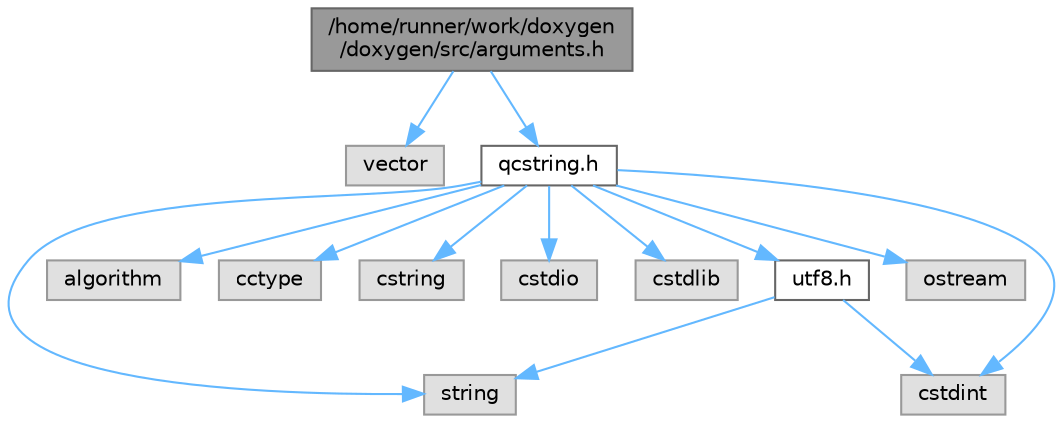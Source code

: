 digraph "/home/runner/work/doxygen/doxygen/src/arguments.h"
{
 // INTERACTIVE_SVG=YES
 // LATEX_PDF_SIZE
  bgcolor="transparent";
  edge [fontname=Helvetica,fontsize=10,labelfontname=Helvetica,labelfontsize=10];
  node [fontname=Helvetica,fontsize=10,shape=box,height=0.2,width=0.4];
  Node1 [id="Node000001",label="/home/runner/work/doxygen\l/doxygen/src/arguments.h",height=0.2,width=0.4,color="gray40", fillcolor="grey60", style="filled", fontcolor="black"];
  Node1 -> Node2 [id="edge1_Node000001_Node000002",color="steelblue1",style="solid"];
  Node2 [id="Node000002",label="vector",height=0.2,width=0.4,color="grey60", fillcolor="#E0E0E0", style="filled"];
  Node1 -> Node3 [id="edge2_Node000001_Node000003",color="steelblue1",style="solid"];
  Node3 [id="Node000003",label="qcstring.h",height=0.2,width=0.4,color="grey40", fillcolor="white", style="filled",URL="$d7/d5c/qcstring_8h.html",tooltip=" "];
  Node3 -> Node4 [id="edge3_Node000003_Node000004",color="steelblue1",style="solid"];
  Node4 [id="Node000004",label="string",height=0.2,width=0.4,color="grey60", fillcolor="#E0E0E0", style="filled"];
  Node3 -> Node5 [id="edge4_Node000003_Node000005",color="steelblue1",style="solid"];
  Node5 [id="Node000005",label="algorithm",height=0.2,width=0.4,color="grey60", fillcolor="#E0E0E0", style="filled"];
  Node3 -> Node6 [id="edge5_Node000003_Node000006",color="steelblue1",style="solid"];
  Node6 [id="Node000006",label="cctype",height=0.2,width=0.4,color="grey60", fillcolor="#E0E0E0", style="filled"];
  Node3 -> Node7 [id="edge6_Node000003_Node000007",color="steelblue1",style="solid"];
  Node7 [id="Node000007",label="cstring",height=0.2,width=0.4,color="grey60", fillcolor="#E0E0E0", style="filled"];
  Node3 -> Node8 [id="edge7_Node000003_Node000008",color="steelblue1",style="solid"];
  Node8 [id="Node000008",label="cstdio",height=0.2,width=0.4,color="grey60", fillcolor="#E0E0E0", style="filled"];
  Node3 -> Node9 [id="edge8_Node000003_Node000009",color="steelblue1",style="solid"];
  Node9 [id="Node000009",label="cstdlib",height=0.2,width=0.4,color="grey60", fillcolor="#E0E0E0", style="filled"];
  Node3 -> Node10 [id="edge9_Node000003_Node000010",color="steelblue1",style="solid"];
  Node10 [id="Node000010",label="cstdint",height=0.2,width=0.4,color="grey60", fillcolor="#E0E0E0", style="filled"];
  Node3 -> Node11 [id="edge10_Node000003_Node000011",color="steelblue1",style="solid"];
  Node11 [id="Node000011",label="ostream",height=0.2,width=0.4,color="grey60", fillcolor="#E0E0E0", style="filled"];
  Node3 -> Node12 [id="edge11_Node000003_Node000012",color="steelblue1",style="solid"];
  Node12 [id="Node000012",label="utf8.h",height=0.2,width=0.4,color="grey40", fillcolor="white", style="filled",URL="$db/d7c/utf8_8h.html",tooltip="Various UTF8 related helper functions."];
  Node12 -> Node10 [id="edge12_Node000012_Node000010",color="steelblue1",style="solid"];
  Node12 -> Node4 [id="edge13_Node000012_Node000004",color="steelblue1",style="solid"];
}
